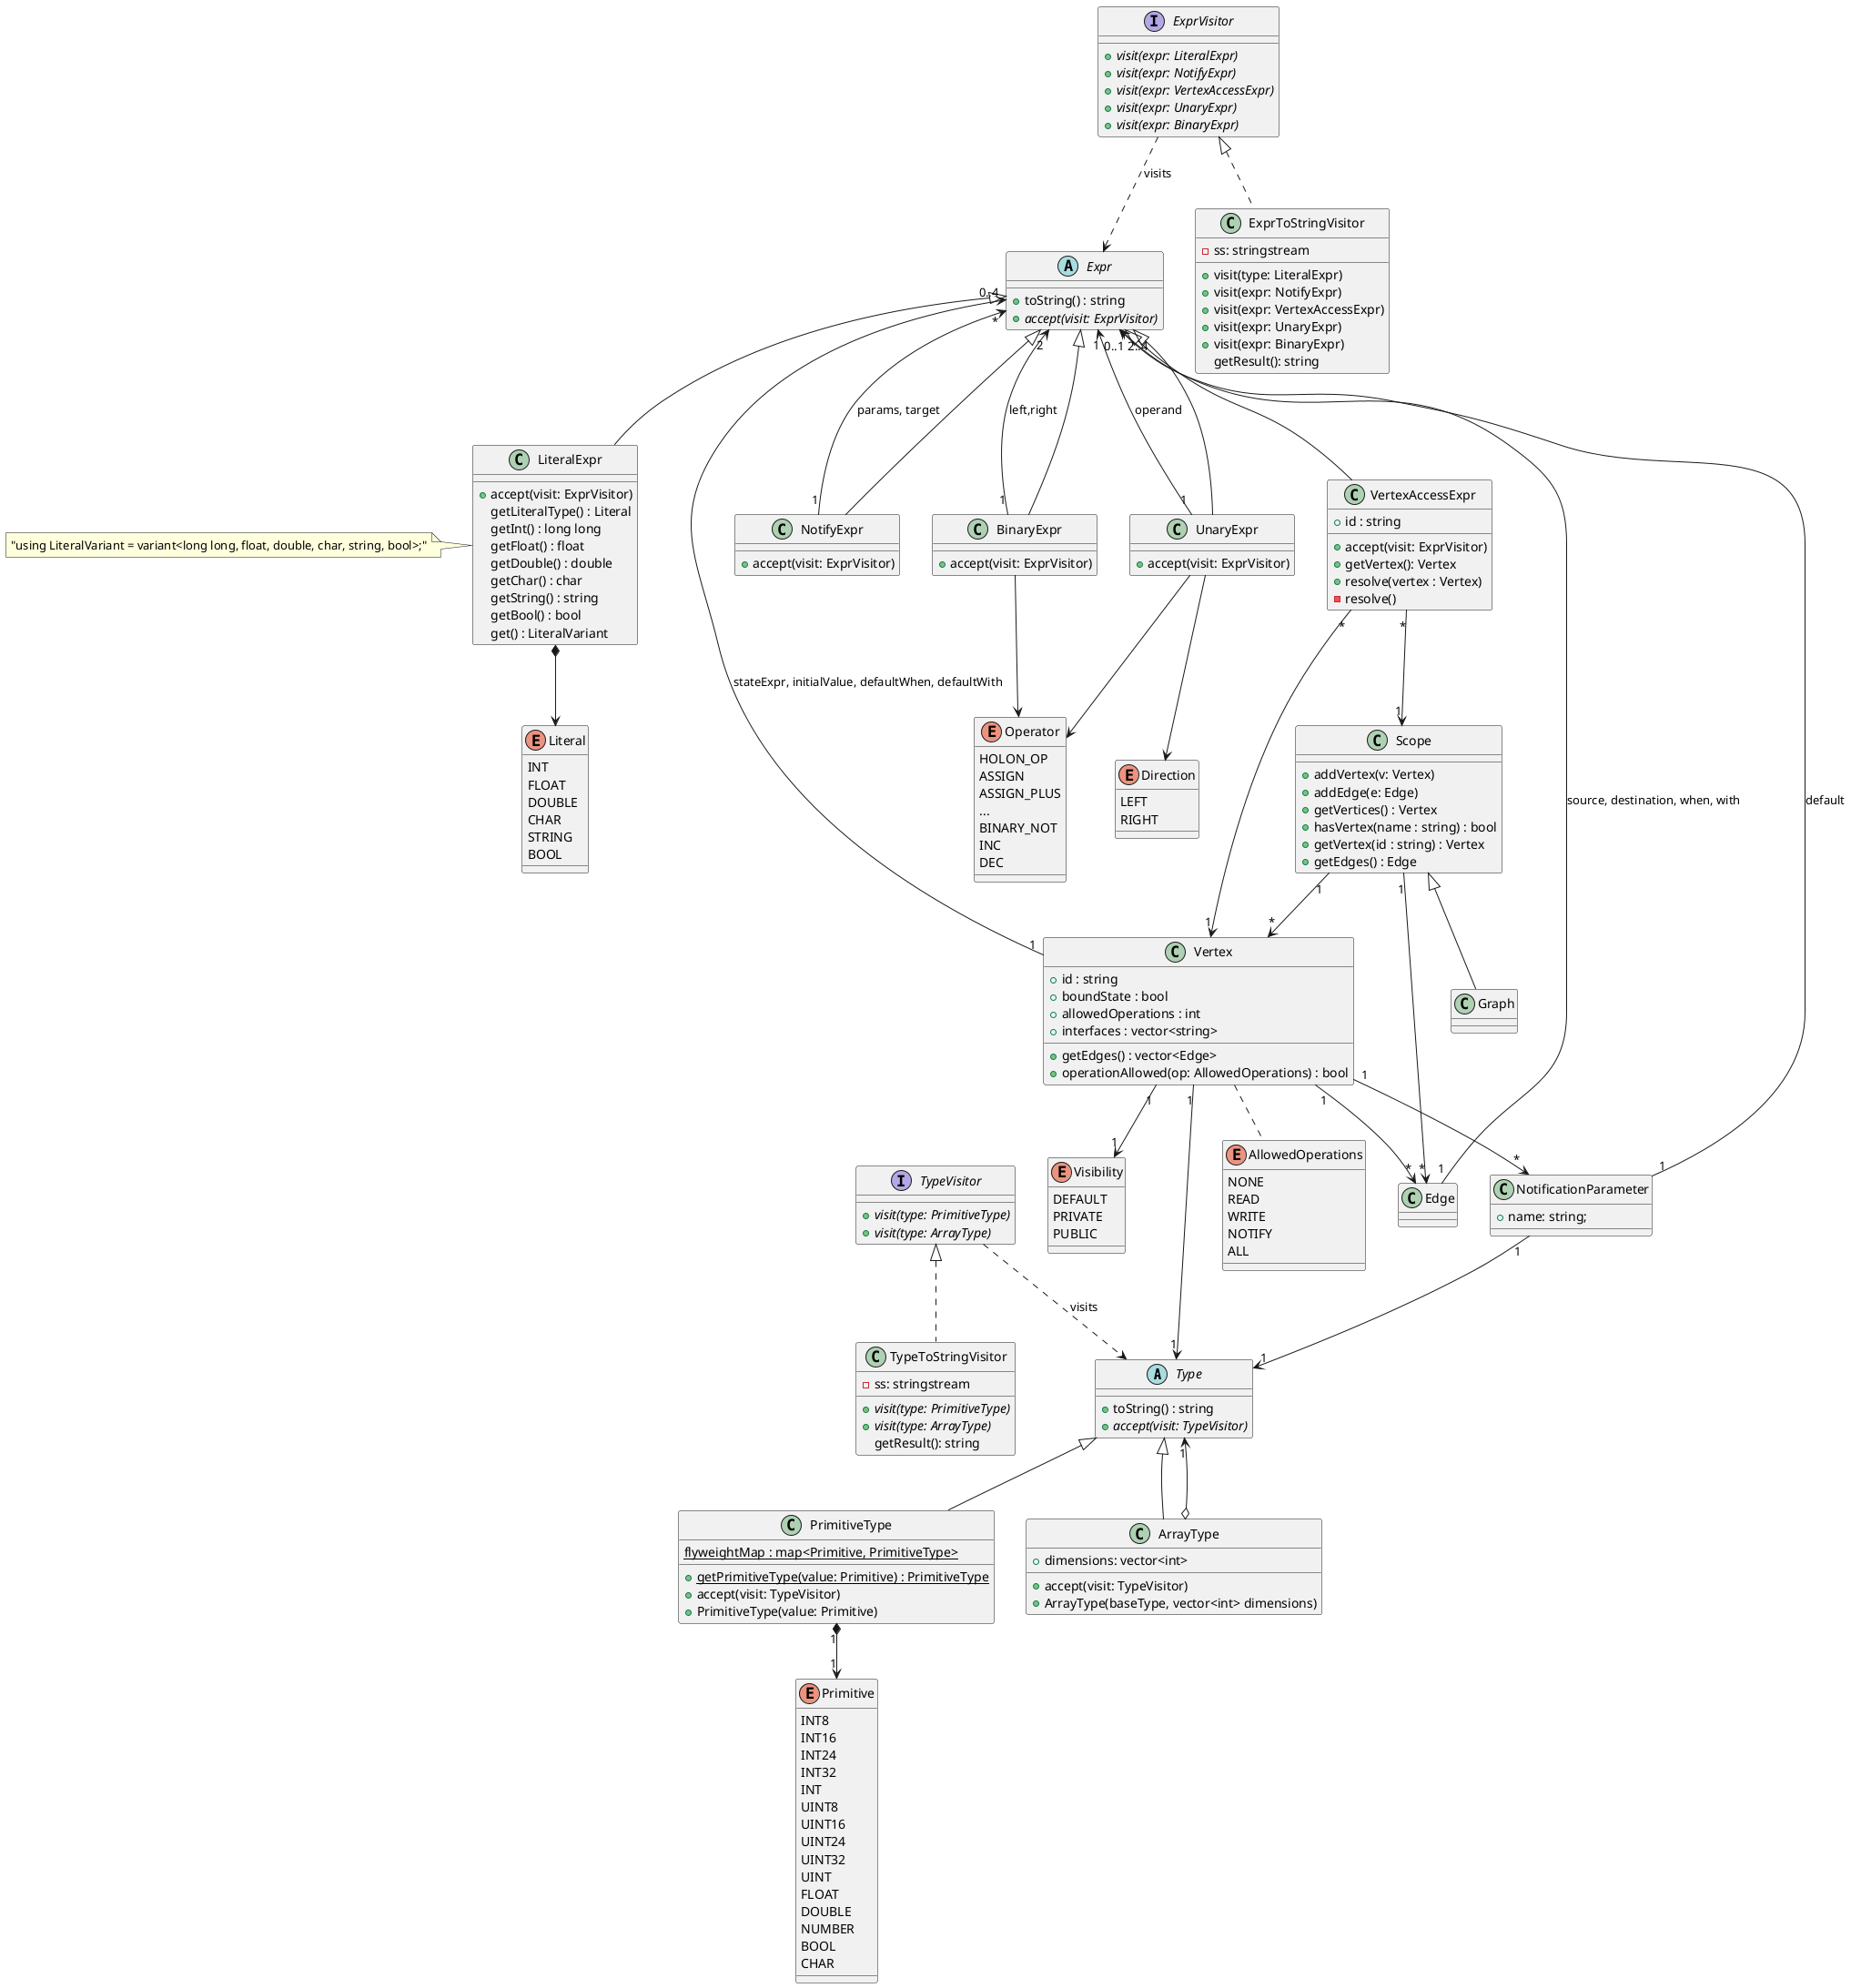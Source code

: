 @startuml "class"

abstract class Type {
  + toString() : string
  {abstract} + accept(visit: TypeVisitor)
}

class PrimitiveType extends Type {
  {static} flyweightMap : map<Primitive, PrimitiveType>
  {static} + getPrimitiveType(value: Primitive) : PrimitiveType
  + accept(visit: TypeVisitor)
  + PrimitiveType(value: Primitive)
}

PrimitiveType "1" *--> "1" Primitive

enum Primitive {
  INT8
  INT16
  INT24
  INT32
  INT
  UINT8
  UINT16
  UINT24
  UINT32
  UINT
  FLOAT
  DOUBLE
  NUMBER
  BOOL
  CHAR
}

class ArrayType extends Type {
  + dimensions: vector<int>
  + accept(visit: TypeVisitor)
  + ArrayType(baseType, vector<int> dimensions)
}

ArrayType o--> "1" Type

interface TypeVisitor {
  {abstract} + visit(type: PrimitiveType)
  {abstract} + visit(type: ArrayType)
}

TypeVisitor ..> Type : visits

class TypeToStringVisitor implements TypeVisitor {
  - ss: stringstream
  {abstract} + visit(type: PrimitiveType)
  {abstract} + visit(type: ArrayType)
  getResult(): string
}


abstract class Expr {
  +toString() : string
  {abstract} + accept(visit: ExprVisitor)
}

enum Literal {
  INT
  FLOAT
  DOUBLE
  CHAR
  STRING
  BOOL
}


class LiteralExpr extends Expr {
  + accept(visit: ExprVisitor)
  getLiteralType() : Literal
  getInt() : long long
  getFloat() : float
  getDouble() : double
  getChar() : char
  getString() : string
  getBool() : bool
  get() : LiteralVariant
}

LiteralExpr *--> Literal

note left of LiteralExpr : "using LiteralVariant = variant<long long, float, double, char, string, bool>;"

class VertexAccessExpr extends Expr {
  + id : string
  + accept(visit: ExprVisitor)
  + getVertex(): Vertex
  + resolve(vertex : Vertex)
  - resolve()
}

VertexAccessExpr "*" --> "1" Scope
VertexAccessExpr "*" --> "1" Vertex

class NotifyExpr extends Expr {
  + accept(visit: ExprVisitor)
}

NotifyExpr "1" --> "*" Expr : params, target

class UnaryExpr extends Expr {
  + accept(visit: ExprVisitor)
}

UnaryExpr "1" --> "1" Expr : operand
UnaryExpr --> Direction
UnaryExpr --> Operator

enum Direction {
  LEFT
  RIGHT
}

class BinaryExpr extends Expr {
  + accept(visit: ExprVisitor)
}

BinaryExpr "1" --> "2" Expr : left,right
BinaryExpr --> Operator


enum Operator {
  HOLON_OP
  ASSIGN
  ASSIGN_PLUS
  ...
  BINARY_NOT
  INC
  DEC
}

interface ExprVisitor {
  {abstract} + visit(expr: LiteralExpr)
  {abstract} + visit(expr: NotifyExpr)
  {abstract} + visit(expr: VertexAccessExpr)
  {abstract} + visit(expr: UnaryExpr)
  {abstract} + visit(expr: BinaryExpr)
}

ExprVisitor ..> Expr : visits

class ExprToStringVisitor implements ExprVisitor {
  - ss: stringstream
  + visit(type: LiteralExpr)
  + visit(expr: NotifyExpr)
  + visit(expr: VertexAccessExpr)
  + visit(expr: UnaryExpr)
  + visit(expr: BinaryExpr)
  getResult(): string
}

enum Visibility
{
  DEFAULT
  PRIVATE
  PUBLIC
}

class Graph extends Scope

class Scope {
  + addVertex(v: Vertex)
  + addEdge(e: Edge)
  + getVertices() : Vertex
  + hasVertex(name : string) : bool
  + getVertex(id : string) : Vertex
  + getEdges() : Edge
}

Scope "1" -->  "*" Vertex
Scope "1" -->  "*" Edge

enum AllowedOperations
{
  NONE
  READ
  WRITE
  NOTIFY
  ALL
}

class Vertex {
  + id : string
  + boundState : bool
  + allowedOperations : int
  + interfaces : vector<string>
  + getEdges() : vector<Edge>
  + operationAllowed(op: AllowedOperations) : bool
}

Vertex "1" --> "1" Visibility
Vertex "1" --> "1" Type
Vertex "1" --> "*" NotificationParameter
Vertex "1" --> "0..4" Expr : stateExpr, initialValue, defaultWhen, defaultWith
Vertex "1" --> "*" Edge
Vertex .. AllowedOperations

class Edge
Edge "1" --> "2..4" Expr: source, destination, when, with

class NotificationParameter
{
  + name: string;
}

NotificationParameter "1" --> "1" Type
NotificationParameter "1" --> "0..1" Expr : default

@enduml